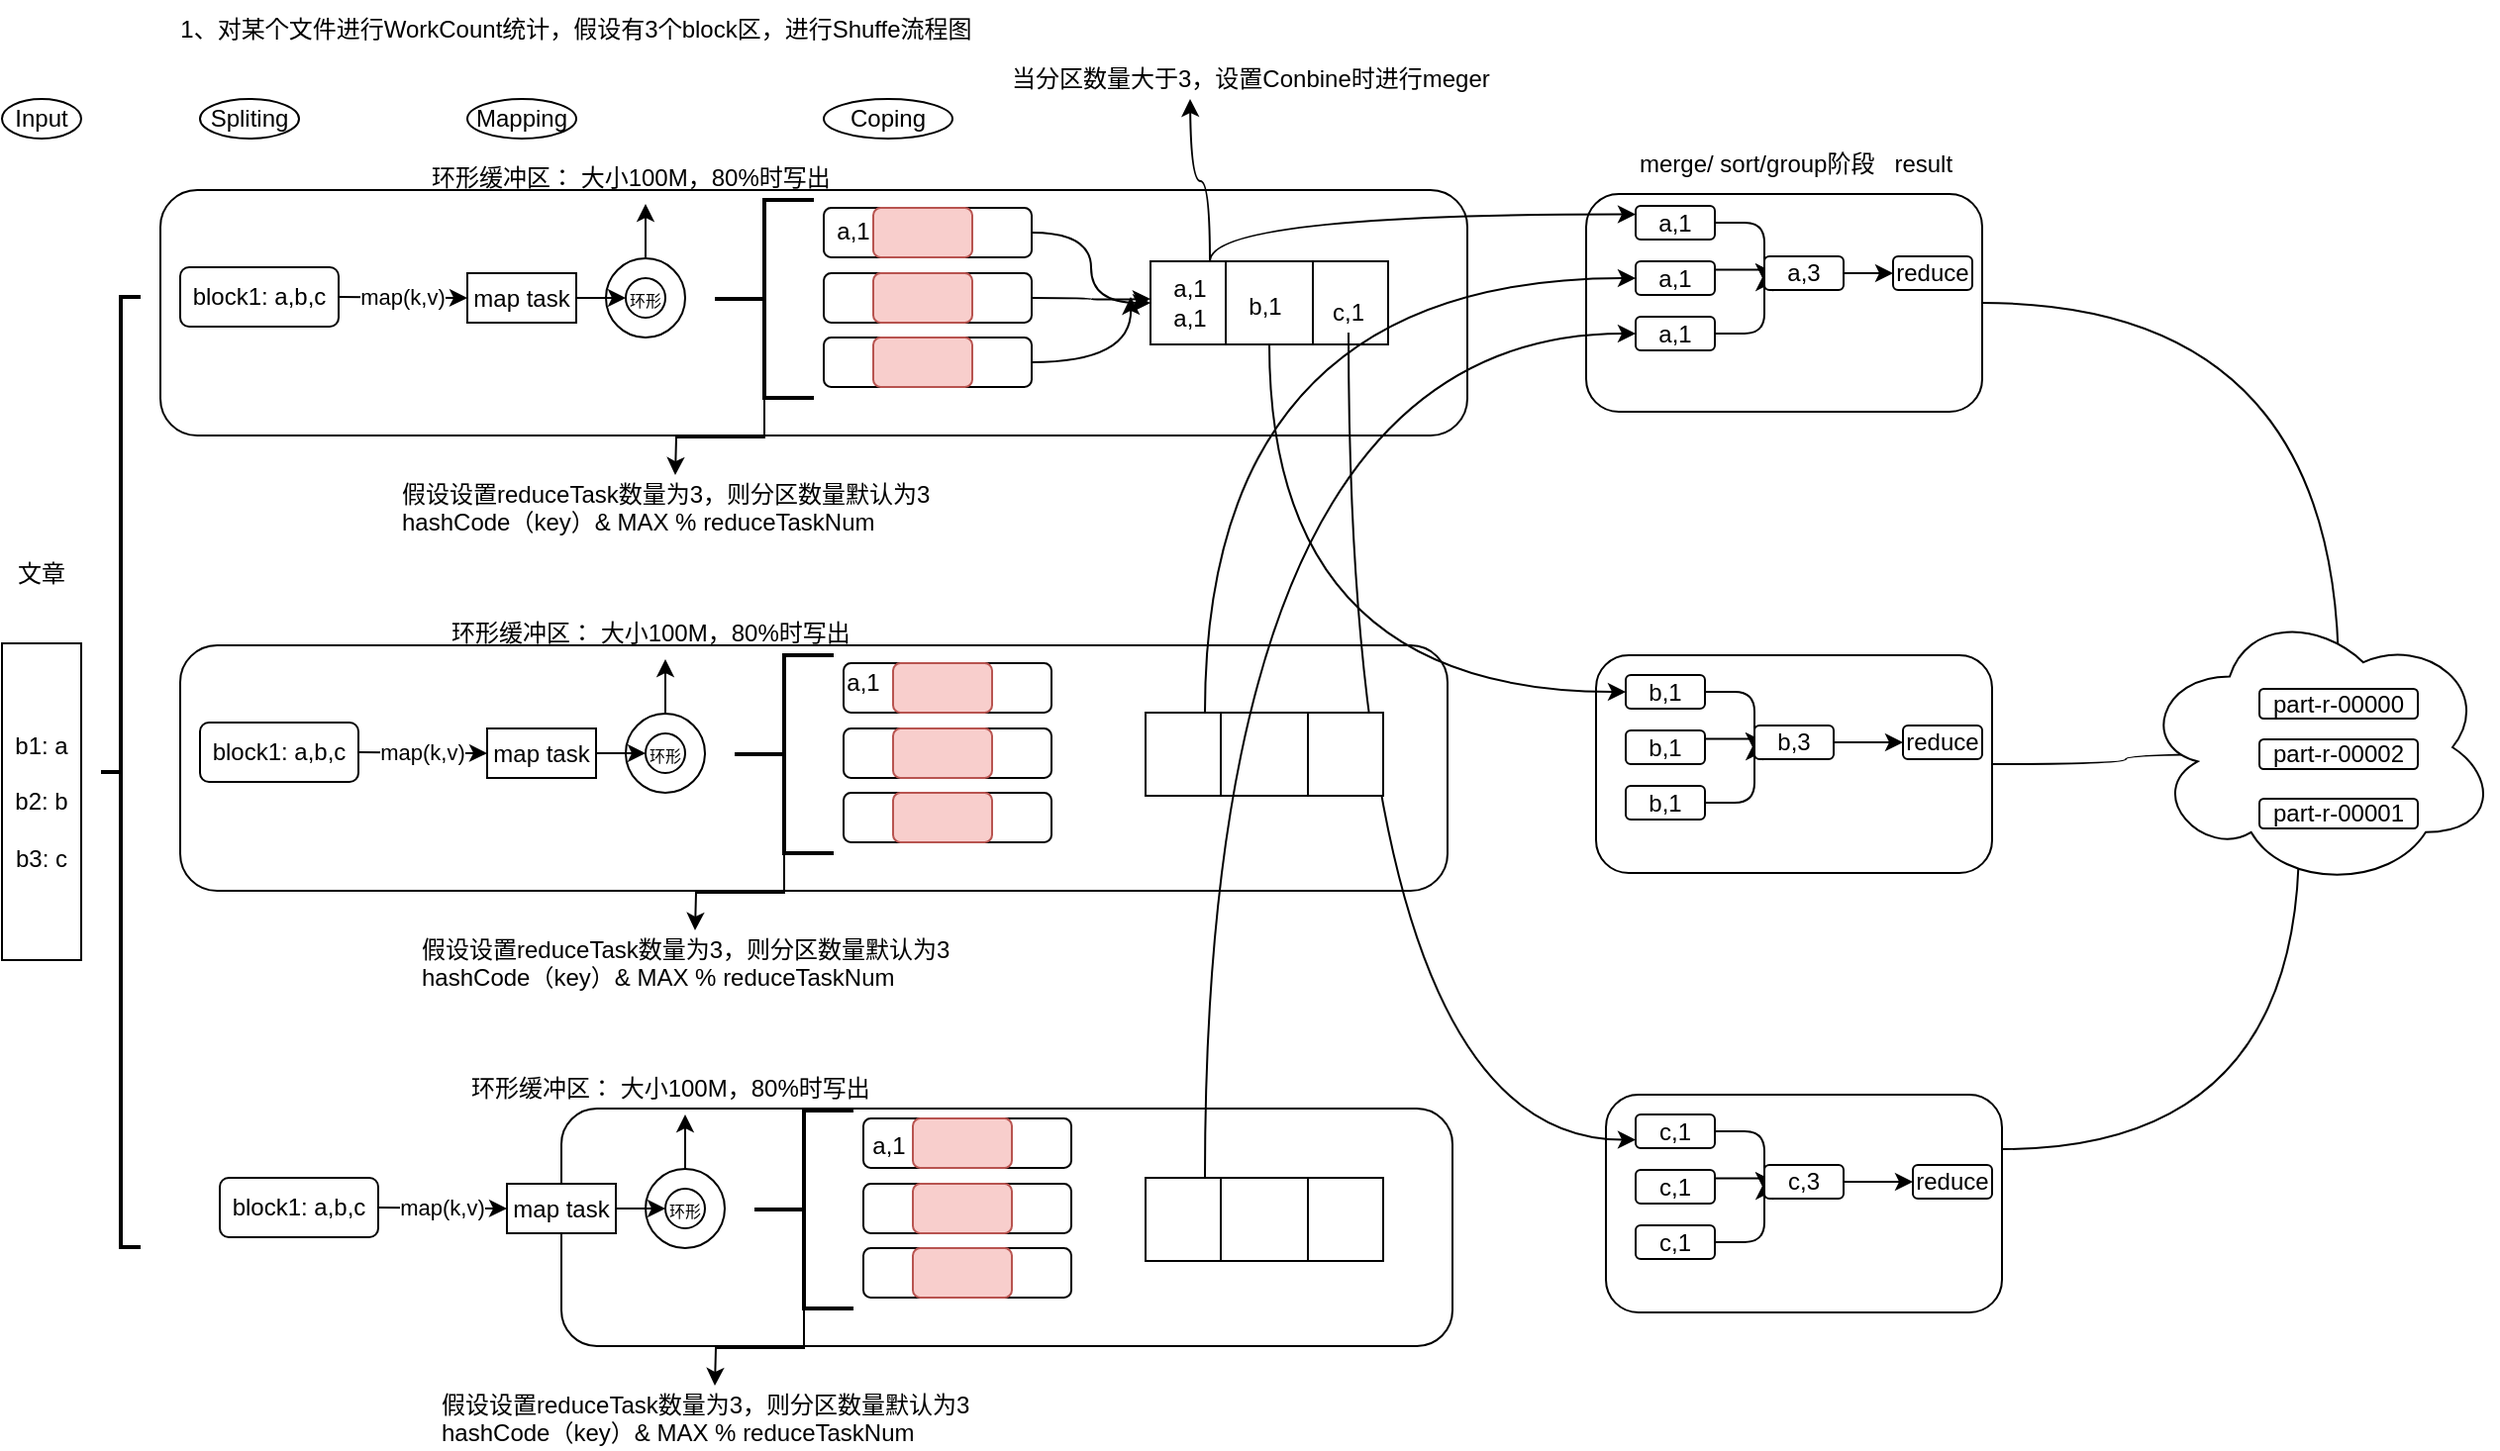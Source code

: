 <mxfile version="12.2.9" type="github" pages="1">
  <diagram id="ygWCZ1A8S15stMJ--Foc" name="第 1 页">
    <mxGraphModel dx="912" dy="502" grid="1" gridSize="10" guides="1" tooltips="1" connect="1" arrows="1" fold="1" page="1" pageScale="1" pageWidth="850" pageHeight="1100" math="0" shadow="0">
      <root>
        <mxCell id="0"/>
        <mxCell id="1" parent="0"/>
        <mxCell id="ks8OYmSsplCDru5qySGe-1" value="1、对某个文件进行WorkCount统计，假设有3个block区，进行Shuffe流程图" style="text;html=1;strokeColor=none;fillColor=none;align=center;verticalAlign=middle;whiteSpace=wrap;rounded=0;" parent="1" vertex="1">
          <mxGeometry x="40" y="20" width="520" height="30" as="geometry"/>
        </mxCell>
        <mxCell id="ks8OYmSsplCDru5qySGe-2" value="Input" style="ellipse;whiteSpace=wrap;html=1;" parent="1" vertex="1">
          <mxGeometry x="10" y="70" width="40" height="20" as="geometry"/>
        </mxCell>
        <mxCell id="ks8OYmSsplCDru5qySGe-4" value="b1: a&lt;br&gt;&lt;br&gt;b2: b&lt;br&gt;&lt;br&gt;b3: c" style="rounded=0;whiteSpace=wrap;html=1;" parent="1" vertex="1">
          <mxGeometry x="10" y="345" width="40" height="160" as="geometry"/>
        </mxCell>
        <mxCell id="ks8OYmSsplCDru5qySGe-5" value="文章" style="text;html=1;strokeColor=none;fillColor=none;align=center;verticalAlign=middle;whiteSpace=wrap;rounded=0;" parent="1" vertex="1">
          <mxGeometry x="10" y="300" width="40" height="20" as="geometry"/>
        </mxCell>
        <mxCell id="ks8OYmSsplCDru5qySGe-6" value="" style="rounded=1;whiteSpace=wrap;html=1;" parent="1" vertex="1">
          <mxGeometry x="90" y="116" width="660" height="124" as="geometry"/>
        </mxCell>
        <mxCell id="ks8OYmSsplCDru5qySGe-7" value="block1: a,b,c" style="rounded=1;whiteSpace=wrap;html=1;" parent="1" vertex="1">
          <mxGeometry x="100" y="155" width="80" height="30" as="geometry"/>
        </mxCell>
        <mxCell id="ks8OYmSsplCDru5qySGe-15" style="edgeStyle=orthogonalEdgeStyle;rounded=0;orthogonalLoop=1;jettySize=auto;html=1;exitX=1;exitY=0.5;exitDx=0;exitDy=0;entryX=0;entryY=0.5;entryDx=0;entryDy=0;" parent="1" source="ks8OYmSsplCDru5qySGe-11" target="ks8OYmSsplCDru5qySGe-10" edge="1">
          <mxGeometry relative="1" as="geometry"/>
        </mxCell>
        <mxCell id="ks8OYmSsplCDru5qySGe-8" value="map task" style="rounded=1;whiteSpace=wrap;html=1;arcSize=0;" parent="1" vertex="1">
          <mxGeometry x="245" y="158" width="55" height="25" as="geometry"/>
        </mxCell>
        <mxCell id="ks8OYmSsplCDru5qySGe-9" value="map(k,v)" style="endArrow=classic;html=1;exitX=1;exitY=0.5;exitDx=0;exitDy=0;entryX=0;entryY=0.5;entryDx=0;entryDy=0;" parent="1" source="ks8OYmSsplCDru5qySGe-7" target="ks8OYmSsplCDru5qySGe-8" edge="1">
          <mxGeometry width="50" height="50" relative="1" as="geometry">
            <mxPoint x="10" y="400" as="sourcePoint"/>
            <mxPoint x="200" y="170" as="targetPoint"/>
          </mxGeometry>
        </mxCell>
        <mxCell id="ks8OYmSsplCDru5qySGe-12" style="edgeStyle=orthogonalEdgeStyle;rounded=0;orthogonalLoop=1;jettySize=auto;html=1;exitX=0.5;exitY=0;exitDx=0;exitDy=0;" parent="1" source="ks8OYmSsplCDru5qySGe-10" edge="1">
          <mxGeometry relative="1" as="geometry">
            <mxPoint x="335" y="123" as="targetPoint"/>
          </mxGeometry>
        </mxCell>
        <mxCell id="ks8OYmSsplCDru5qySGe-10" value="" style="ellipse;whiteSpace=wrap;html=1;aspect=fixed;" parent="1" vertex="1">
          <mxGeometry x="315" y="150.5" width="40" height="40" as="geometry"/>
        </mxCell>
        <mxCell id="ks8OYmSsplCDru5qySGe-13" value="环形缓冲区： 大小100M，80%时写出" style="text;html=1;resizable=0;points=[];autosize=1;align=left;verticalAlign=top;spacingTop=-4;" parent="1" vertex="1">
          <mxGeometry x="225" y="100" width="220" height="20" as="geometry"/>
        </mxCell>
        <mxCell id="ks8OYmSsplCDru5qySGe-11" value="&lt;font style=&quot;font-size: 8px&quot;&gt;环形&lt;/font&gt;" style="ellipse;whiteSpace=wrap;html=1;aspect=fixed;" parent="1" vertex="1">
          <mxGeometry x="325" y="160.5" width="20" height="20" as="geometry"/>
        </mxCell>
        <mxCell id="ks8OYmSsplCDru5qySGe-17" style="edgeStyle=orthogonalEdgeStyle;rounded=0;orthogonalLoop=1;jettySize=auto;html=1;exitX=1;exitY=0.5;exitDx=0;exitDy=0;entryX=0;entryY=0.5;entryDx=0;entryDy=0;" parent="1" source="ks8OYmSsplCDru5qySGe-8" target="ks8OYmSsplCDru5qySGe-11" edge="1">
          <mxGeometry relative="1" as="geometry">
            <mxPoint x="300" y="171" as="sourcePoint"/>
            <mxPoint x="360" y="170" as="targetPoint"/>
          </mxGeometry>
        </mxCell>
        <mxCell id="ks8OYmSsplCDru5qySGe-30" style="edgeStyle=orthogonalEdgeStyle;rounded=0;orthogonalLoop=1;jettySize=auto;html=1;exitX=0.5;exitY=1;exitDx=0;exitDy=0;exitPerimeter=0;" parent="1" source="ks8OYmSsplCDru5qySGe-25" edge="1">
          <mxGeometry relative="1" as="geometry">
            <mxPoint x="350" y="260" as="targetPoint"/>
          </mxGeometry>
        </mxCell>
        <mxCell id="ks8OYmSsplCDru5qySGe-25" value="" style="strokeWidth=2;html=1;shape=mxgraph.flowchart.annotation_2;align=left;labelPosition=right;pointerEvents=1;" parent="1" vertex="1">
          <mxGeometry x="370" y="121" width="50" height="100" as="geometry"/>
        </mxCell>
        <mxCell id="ks8OYmSsplCDru5qySGe-205" style="edgeStyle=orthogonalEdgeStyle;curved=1;orthogonalLoop=1;jettySize=auto;html=1;exitX=1;exitY=0.5;exitDx=0;exitDy=0;entryX=0;entryY=0.5;entryDx=0;entryDy=0;" parent="1" source="ks8OYmSsplCDru5qySGe-26" target="ks8OYmSsplCDru5qySGe-203" edge="1">
          <mxGeometry relative="1" as="geometry"/>
        </mxCell>
        <mxCell id="ks8OYmSsplCDru5qySGe-26" value="" style="rounded=1;whiteSpace=wrap;html=1;" parent="1" vertex="1">
          <mxGeometry x="425" y="125" width="105" height="25" as="geometry"/>
        </mxCell>
        <mxCell id="ks8OYmSsplCDru5qySGe-206" style="edgeStyle=orthogonalEdgeStyle;curved=1;orthogonalLoop=1;jettySize=auto;html=1;exitX=1;exitY=0.5;exitDx=0;exitDy=0;" parent="1" source="ks8OYmSsplCDru5qySGe-27" edge="1">
          <mxGeometry relative="1" as="geometry">
            <mxPoint x="590" y="171" as="targetPoint"/>
          </mxGeometry>
        </mxCell>
        <mxCell id="ks8OYmSsplCDru5qySGe-27" value="" style="rounded=1;whiteSpace=wrap;html=1;" parent="1" vertex="1">
          <mxGeometry x="425" y="158" width="105" height="25" as="geometry"/>
        </mxCell>
        <mxCell id="ks8OYmSsplCDru5qySGe-207" style="edgeStyle=orthogonalEdgeStyle;curved=1;orthogonalLoop=1;jettySize=auto;html=1;exitX=1;exitY=0.5;exitDx=0;exitDy=0;" parent="1" source="ks8OYmSsplCDru5qySGe-28" edge="1">
          <mxGeometry relative="1" as="geometry">
            <mxPoint x="580" y="170" as="targetPoint"/>
          </mxGeometry>
        </mxCell>
        <mxCell id="ks8OYmSsplCDru5qySGe-28" value="" style="rounded=1;whiteSpace=wrap;html=1;" parent="1" vertex="1">
          <mxGeometry x="425" y="190.5" width="105" height="25" as="geometry"/>
        </mxCell>
        <mxCell id="ks8OYmSsplCDru5qySGe-31" value="假设设置reduceTask数量为3，则分区数量默认为3&lt;br&gt;hashCode（key）&amp;amp; MAX % reduceTaskNum" style="text;html=1;resizable=0;points=[];autosize=1;align=left;verticalAlign=top;spacingTop=-4;" parent="1" vertex="1">
          <mxGeometry x="210" y="260" width="280" height="30" as="geometry"/>
        </mxCell>
        <mxCell id="ks8OYmSsplCDru5qySGe-33" value="" style="rounded=1;whiteSpace=wrap;html=1;fillColor=#f8cecc;strokeColor=#b85450;" parent="1" vertex="1">
          <mxGeometry x="450" y="125" width="50" height="25" as="geometry"/>
        </mxCell>
        <mxCell id="ks8OYmSsplCDru5qySGe-34" value="" style="rounded=1;whiteSpace=wrap;html=1;fillColor=#f8cecc;strokeColor=#b85450;" parent="1" vertex="1">
          <mxGeometry x="450" y="158" width="50" height="25" as="geometry"/>
        </mxCell>
        <mxCell id="ks8OYmSsplCDru5qySGe-35" value="" style="rounded=1;whiteSpace=wrap;html=1;fillColor=#f8cecc;strokeColor=#b85450;" parent="1" vertex="1">
          <mxGeometry x="450" y="190.5" width="50" height="25" as="geometry"/>
        </mxCell>
        <mxCell id="ks8OYmSsplCDru5qySGe-38" value="Spliting" style="ellipse;whiteSpace=wrap;html=1;" parent="1" vertex="1">
          <mxGeometry x="110" y="70" width="50" height="20" as="geometry"/>
        </mxCell>
        <mxCell id="ks8OYmSsplCDru5qySGe-39" value="Mapping" style="ellipse;whiteSpace=wrap;html=1;" parent="1" vertex="1">
          <mxGeometry x="245" y="70" width="55" height="20" as="geometry"/>
        </mxCell>
        <mxCell id="ks8OYmSsplCDru5qySGe-40" value="Coping" style="ellipse;whiteSpace=wrap;html=1;" parent="1" vertex="1">
          <mxGeometry x="425" y="70" width="65" height="20" as="geometry"/>
        </mxCell>
        <mxCell id="ks8OYmSsplCDru5qySGe-111" value="" style="rounded=1;whiteSpace=wrap;html=1;" parent="1" vertex="1">
          <mxGeometry x="100" y="346" width="640" height="124" as="geometry"/>
        </mxCell>
        <mxCell id="ks8OYmSsplCDru5qySGe-112" value="block1: a,b,c" style="rounded=1;whiteSpace=wrap;html=1;" parent="1" vertex="1">
          <mxGeometry x="110" y="385" width="80" height="30" as="geometry"/>
        </mxCell>
        <mxCell id="ks8OYmSsplCDru5qySGe-113" style="edgeStyle=orthogonalEdgeStyle;rounded=0;orthogonalLoop=1;jettySize=auto;html=1;exitX=1;exitY=0.5;exitDx=0;exitDy=0;entryX=0;entryY=0.5;entryDx=0;entryDy=0;" parent="1" source="ks8OYmSsplCDru5qySGe-119" target="ks8OYmSsplCDru5qySGe-117" edge="1">
          <mxGeometry relative="1" as="geometry"/>
        </mxCell>
        <mxCell id="ks8OYmSsplCDru5qySGe-114" value="map task" style="rounded=1;whiteSpace=wrap;html=1;arcSize=0;" parent="1" vertex="1">
          <mxGeometry x="255" y="388" width="55" height="25" as="geometry"/>
        </mxCell>
        <mxCell id="ks8OYmSsplCDru5qySGe-115" value="map(k,v)" style="endArrow=classic;html=1;exitX=1;exitY=0.5;exitDx=0;exitDy=0;entryX=0;entryY=0.5;entryDx=0;entryDy=0;" parent="1" source="ks8OYmSsplCDru5qySGe-112" target="ks8OYmSsplCDru5qySGe-114" edge="1">
          <mxGeometry width="50" height="50" relative="1" as="geometry">
            <mxPoint x="20" y="630" as="sourcePoint"/>
            <mxPoint x="210" y="400" as="targetPoint"/>
          </mxGeometry>
        </mxCell>
        <mxCell id="ks8OYmSsplCDru5qySGe-116" style="edgeStyle=orthogonalEdgeStyle;rounded=0;orthogonalLoop=1;jettySize=auto;html=1;exitX=0.5;exitY=0;exitDx=0;exitDy=0;" parent="1" source="ks8OYmSsplCDru5qySGe-117" edge="1">
          <mxGeometry relative="1" as="geometry">
            <mxPoint x="345" y="353" as="targetPoint"/>
          </mxGeometry>
        </mxCell>
        <mxCell id="ks8OYmSsplCDru5qySGe-117" value="" style="ellipse;whiteSpace=wrap;html=1;aspect=fixed;" parent="1" vertex="1">
          <mxGeometry x="325" y="380.5" width="40" height="40" as="geometry"/>
        </mxCell>
        <mxCell id="ks8OYmSsplCDru5qySGe-118" value="环形缓冲区： 大小100M，80%时写出" style="text;html=1;resizable=0;points=[];autosize=1;align=left;verticalAlign=top;spacingTop=-4;" parent="1" vertex="1">
          <mxGeometry x="235" y="330" width="220" height="20" as="geometry"/>
        </mxCell>
        <mxCell id="ks8OYmSsplCDru5qySGe-119" value="&lt;font style=&quot;font-size: 8px&quot;&gt;环形&lt;/font&gt;" style="ellipse;whiteSpace=wrap;html=1;aspect=fixed;" parent="1" vertex="1">
          <mxGeometry x="335" y="390.5" width="20" height="20" as="geometry"/>
        </mxCell>
        <mxCell id="ks8OYmSsplCDru5qySGe-120" style="edgeStyle=orthogonalEdgeStyle;rounded=0;orthogonalLoop=1;jettySize=auto;html=1;exitX=1;exitY=0.5;exitDx=0;exitDy=0;entryX=0;entryY=0.5;entryDx=0;entryDy=0;" parent="1" source="ks8OYmSsplCDru5qySGe-114" target="ks8OYmSsplCDru5qySGe-119" edge="1">
          <mxGeometry relative="1" as="geometry">
            <mxPoint x="310" y="401" as="sourcePoint"/>
            <mxPoint x="370" y="400" as="targetPoint"/>
          </mxGeometry>
        </mxCell>
        <mxCell id="ks8OYmSsplCDru5qySGe-121" style="edgeStyle=orthogonalEdgeStyle;rounded=0;orthogonalLoop=1;jettySize=auto;html=1;exitX=0.5;exitY=1;exitDx=0;exitDy=0;exitPerimeter=0;" parent="1" source="ks8OYmSsplCDru5qySGe-122" edge="1">
          <mxGeometry relative="1" as="geometry">
            <mxPoint x="360" y="490" as="targetPoint"/>
          </mxGeometry>
        </mxCell>
        <mxCell id="ks8OYmSsplCDru5qySGe-122" value="" style="strokeWidth=2;html=1;shape=mxgraph.flowchart.annotation_2;align=left;labelPosition=right;pointerEvents=1;" parent="1" vertex="1">
          <mxGeometry x="380" y="351" width="50" height="100" as="geometry"/>
        </mxCell>
        <mxCell id="ks8OYmSsplCDru5qySGe-123" value="" style="rounded=1;whiteSpace=wrap;html=1;" parent="1" vertex="1">
          <mxGeometry x="435" y="355" width="105" height="25" as="geometry"/>
        </mxCell>
        <mxCell id="ks8OYmSsplCDru5qySGe-124" value="" style="rounded=1;whiteSpace=wrap;html=1;" parent="1" vertex="1">
          <mxGeometry x="435" y="388" width="105" height="25" as="geometry"/>
        </mxCell>
        <mxCell id="ks8OYmSsplCDru5qySGe-125" value="" style="rounded=1;whiteSpace=wrap;html=1;" parent="1" vertex="1">
          <mxGeometry x="435" y="420.5" width="105" height="25" as="geometry"/>
        </mxCell>
        <mxCell id="ks8OYmSsplCDru5qySGe-126" value="假设设置reduceTask数量为3，则分区数量默认为3&lt;br&gt;hashCode（key）&amp;amp; MAX % reduceTaskNum" style="text;html=1;resizable=0;points=[];autosize=1;align=left;verticalAlign=top;spacingTop=-4;" parent="1" vertex="1">
          <mxGeometry x="220" y="490" width="280" height="30" as="geometry"/>
        </mxCell>
        <mxCell id="ks8OYmSsplCDru5qySGe-127" value="" style="rounded=1;whiteSpace=wrap;html=1;fillColor=#f8cecc;strokeColor=#b85450;" parent="1" vertex="1">
          <mxGeometry x="460" y="355" width="50" height="25" as="geometry"/>
        </mxCell>
        <mxCell id="ks8OYmSsplCDru5qySGe-128" value="" style="rounded=1;whiteSpace=wrap;html=1;fillColor=#f8cecc;strokeColor=#b85450;" parent="1" vertex="1">
          <mxGeometry x="460" y="388" width="50" height="25" as="geometry"/>
        </mxCell>
        <mxCell id="ks8OYmSsplCDru5qySGe-129" value="" style="rounded=1;whiteSpace=wrap;html=1;fillColor=#f8cecc;strokeColor=#b85450;" parent="1" vertex="1">
          <mxGeometry x="460" y="420.5" width="50" height="25" as="geometry"/>
        </mxCell>
        <mxCell id="ks8OYmSsplCDru5qySGe-130" value="" style="rounded=1;whiteSpace=wrap;html=1;" parent="1" vertex="1">
          <mxGeometry x="292.5" y="580" width="450" height="120" as="geometry"/>
        </mxCell>
        <mxCell id="ks8OYmSsplCDru5qySGe-131" value="block1: a,b,c" style="rounded=1;whiteSpace=wrap;html=1;" parent="1" vertex="1">
          <mxGeometry x="120" y="615" width="80" height="30" as="geometry"/>
        </mxCell>
        <mxCell id="ks8OYmSsplCDru5qySGe-132" style="edgeStyle=orthogonalEdgeStyle;rounded=0;orthogonalLoop=1;jettySize=auto;html=1;exitX=1;exitY=0.5;exitDx=0;exitDy=0;entryX=0;entryY=0.5;entryDx=0;entryDy=0;" parent="1" source="ks8OYmSsplCDru5qySGe-138" target="ks8OYmSsplCDru5qySGe-136" edge="1">
          <mxGeometry relative="1" as="geometry"/>
        </mxCell>
        <mxCell id="ks8OYmSsplCDru5qySGe-133" value="map task" style="rounded=1;whiteSpace=wrap;html=1;arcSize=0;" parent="1" vertex="1">
          <mxGeometry x="265" y="618" width="55" height="25" as="geometry"/>
        </mxCell>
        <mxCell id="ks8OYmSsplCDru5qySGe-134" value="map(k,v)" style="endArrow=classic;html=1;exitX=1;exitY=0.5;exitDx=0;exitDy=0;entryX=0;entryY=0.5;entryDx=0;entryDy=0;" parent="1" source="ks8OYmSsplCDru5qySGe-131" target="ks8OYmSsplCDru5qySGe-133" edge="1">
          <mxGeometry width="50" height="50" relative="1" as="geometry">
            <mxPoint x="30" y="860" as="sourcePoint"/>
            <mxPoint x="220" y="630" as="targetPoint"/>
          </mxGeometry>
        </mxCell>
        <mxCell id="ks8OYmSsplCDru5qySGe-135" style="edgeStyle=orthogonalEdgeStyle;rounded=0;orthogonalLoop=1;jettySize=auto;html=1;exitX=0.5;exitY=0;exitDx=0;exitDy=0;" parent="1" source="ks8OYmSsplCDru5qySGe-136" edge="1">
          <mxGeometry relative="1" as="geometry">
            <mxPoint x="355" y="583" as="targetPoint"/>
          </mxGeometry>
        </mxCell>
        <mxCell id="ks8OYmSsplCDru5qySGe-136" value="" style="ellipse;whiteSpace=wrap;html=1;aspect=fixed;" parent="1" vertex="1">
          <mxGeometry x="335" y="610.5" width="40" height="40" as="geometry"/>
        </mxCell>
        <mxCell id="ks8OYmSsplCDru5qySGe-137" value="环形缓冲区： 大小100M，80%时写出" style="text;html=1;resizable=0;points=[];autosize=1;align=left;verticalAlign=top;spacingTop=-4;" parent="1" vertex="1">
          <mxGeometry x="245" y="560" width="220" height="20" as="geometry"/>
        </mxCell>
        <mxCell id="ks8OYmSsplCDru5qySGe-138" value="&lt;font style=&quot;font-size: 8px&quot;&gt;环形&lt;/font&gt;" style="ellipse;whiteSpace=wrap;html=1;aspect=fixed;" parent="1" vertex="1">
          <mxGeometry x="345" y="620.5" width="20" height="20" as="geometry"/>
        </mxCell>
        <mxCell id="ks8OYmSsplCDru5qySGe-139" style="edgeStyle=orthogonalEdgeStyle;rounded=0;orthogonalLoop=1;jettySize=auto;html=1;exitX=1;exitY=0.5;exitDx=0;exitDy=0;entryX=0;entryY=0.5;entryDx=0;entryDy=0;" parent="1" source="ks8OYmSsplCDru5qySGe-133" target="ks8OYmSsplCDru5qySGe-138" edge="1">
          <mxGeometry relative="1" as="geometry">
            <mxPoint x="320" y="631" as="sourcePoint"/>
            <mxPoint x="380" y="630" as="targetPoint"/>
          </mxGeometry>
        </mxCell>
        <mxCell id="ks8OYmSsplCDru5qySGe-140" style="edgeStyle=orthogonalEdgeStyle;rounded=0;orthogonalLoop=1;jettySize=auto;html=1;exitX=0.5;exitY=1;exitDx=0;exitDy=0;exitPerimeter=0;" parent="1" source="ks8OYmSsplCDru5qySGe-141" edge="1">
          <mxGeometry relative="1" as="geometry">
            <mxPoint x="370" y="720" as="targetPoint"/>
          </mxGeometry>
        </mxCell>
        <mxCell id="ks8OYmSsplCDru5qySGe-141" value="" style="strokeWidth=2;html=1;shape=mxgraph.flowchart.annotation_2;align=left;labelPosition=right;pointerEvents=1;" parent="1" vertex="1">
          <mxGeometry x="390" y="581" width="50" height="100" as="geometry"/>
        </mxCell>
        <mxCell id="ks8OYmSsplCDru5qySGe-142" value="" style="rounded=1;whiteSpace=wrap;html=1;" parent="1" vertex="1">
          <mxGeometry x="445" y="585" width="105" height="25" as="geometry"/>
        </mxCell>
        <mxCell id="ks8OYmSsplCDru5qySGe-143" value="" style="rounded=1;whiteSpace=wrap;html=1;" parent="1" vertex="1">
          <mxGeometry x="445" y="618" width="105" height="25" as="geometry"/>
        </mxCell>
        <mxCell id="ks8OYmSsplCDru5qySGe-144" value="" style="rounded=1;whiteSpace=wrap;html=1;" parent="1" vertex="1">
          <mxGeometry x="445" y="650.5" width="105" height="25" as="geometry"/>
        </mxCell>
        <mxCell id="ks8OYmSsplCDru5qySGe-145" value="假设设置reduceTask数量为3，则分区数量默认为3&lt;br&gt;hashCode（key）&amp;amp; MAX % reduceTaskNum" style="text;html=1;resizable=0;points=[];autosize=1;align=left;verticalAlign=top;spacingTop=-4;" parent="1" vertex="1">
          <mxGeometry x="230" y="720" width="280" height="30" as="geometry"/>
        </mxCell>
        <mxCell id="ks8OYmSsplCDru5qySGe-146" value="" style="rounded=1;whiteSpace=wrap;html=1;fillColor=#f8cecc;strokeColor=#b85450;" parent="1" vertex="1">
          <mxGeometry x="470" y="585" width="50" height="25" as="geometry"/>
        </mxCell>
        <mxCell id="ks8OYmSsplCDru5qySGe-147" value="" style="rounded=1;whiteSpace=wrap;html=1;fillColor=#f8cecc;strokeColor=#b85450;" parent="1" vertex="1">
          <mxGeometry x="470" y="618" width="50" height="25" as="geometry"/>
        </mxCell>
        <mxCell id="ks8OYmSsplCDru5qySGe-148" value="" style="rounded=1;whiteSpace=wrap;html=1;fillColor=#f8cecc;strokeColor=#b85450;" parent="1" vertex="1">
          <mxGeometry x="470" y="650.5" width="50" height="25" as="geometry"/>
        </mxCell>
        <mxCell id="ks8OYmSsplCDru5qySGe-149" value="" style="strokeWidth=2;html=1;shape=mxgraph.flowchart.annotation_2;align=left;labelPosition=right;pointerEvents=1;" parent="1" vertex="1">
          <mxGeometry x="60" y="170" width="20" height="480" as="geometry"/>
        </mxCell>
        <mxCell id="ks8OYmSsplCDru5qySGe-150" value="merge/ sort/group阶段&amp;nbsp; &amp;nbsp;result" style="text;html=1;resizable=0;points=[];autosize=1;align=left;verticalAlign=top;spacingTop=-4;" parent="1" vertex="1">
          <mxGeometry x="835" y="93" width="170" height="20" as="geometry"/>
        </mxCell>
        <mxCell id="ks8OYmSsplCDru5qySGe-198" style="edgeStyle=orthogonalEdgeStyle;curved=1;orthogonalLoop=1;jettySize=auto;html=1;exitX=1;exitY=0.5;exitDx=0;exitDy=0;entryX=0.5;entryY=0;entryDx=0;entryDy=0;" parent="1" source="ks8OYmSsplCDru5qySGe-151" target="ks8OYmSsplCDru5qySGe-194" edge="1">
          <mxGeometry relative="1" as="geometry"/>
        </mxCell>
        <mxCell id="ks8OYmSsplCDru5qySGe-151" value="" style="rounded=1;whiteSpace=wrap;html=1;" parent="1" vertex="1">
          <mxGeometry x="810" y="118" width="200" height="110" as="geometry"/>
        </mxCell>
        <mxCell id="ks8OYmSsplCDru5qySGe-161" style="edgeStyle=orthogonalEdgeStyle;rounded=1;orthogonalLoop=1;jettySize=auto;html=1;exitX=1;exitY=0.5;exitDx=0;exitDy=0;entryX=0;entryY=0.75;entryDx=0;entryDy=0;" parent="1" source="ks8OYmSsplCDru5qySGe-152" target="ks8OYmSsplCDru5qySGe-155" edge="1">
          <mxGeometry relative="1" as="geometry"/>
        </mxCell>
        <mxCell id="ks8OYmSsplCDru5qySGe-152" value="a,1" style="rounded=1;whiteSpace=wrap;html=1;" parent="1" vertex="1">
          <mxGeometry x="835" y="124" width="40" height="17" as="geometry"/>
        </mxCell>
        <mxCell id="ks8OYmSsplCDru5qySGe-162" style="edgeStyle=orthogonalEdgeStyle;rounded=1;orthogonalLoop=1;jettySize=auto;html=1;exitX=1;exitY=0.25;exitDx=0;exitDy=0;entryX=0;entryY=0.75;entryDx=0;entryDy=0;" parent="1" source="ks8OYmSsplCDru5qySGe-153" target="ks8OYmSsplCDru5qySGe-155" edge="1">
          <mxGeometry relative="1" as="geometry"/>
        </mxCell>
        <mxCell id="ks8OYmSsplCDru5qySGe-153" value="a,1" style="rounded=1;whiteSpace=wrap;html=1;" parent="1" vertex="1">
          <mxGeometry x="835" y="152" width="40" height="17" as="geometry"/>
        </mxCell>
        <mxCell id="ks8OYmSsplCDru5qySGe-163" style="edgeStyle=orthogonalEdgeStyle;rounded=1;orthogonalLoop=1;jettySize=auto;html=1;exitX=1;exitY=0.5;exitDx=0;exitDy=0;entryX=0;entryY=0.5;entryDx=0;entryDy=0;" parent="1" source="ks8OYmSsplCDru5qySGe-154" target="ks8OYmSsplCDru5qySGe-155" edge="1">
          <mxGeometry relative="1" as="geometry">
            <mxPoint x="895" y="163" as="targetPoint"/>
          </mxGeometry>
        </mxCell>
        <mxCell id="ks8OYmSsplCDru5qySGe-154" value="a,1" style="rounded=1;whiteSpace=wrap;html=1;" parent="1" vertex="1">
          <mxGeometry x="835" y="180" width="40" height="17" as="geometry"/>
        </mxCell>
        <mxCell id="ks8OYmSsplCDru5qySGe-164" style="edgeStyle=orthogonalEdgeStyle;rounded=1;orthogonalLoop=1;jettySize=auto;html=1;exitX=1;exitY=0.5;exitDx=0;exitDy=0;entryX=0;entryY=0.5;entryDx=0;entryDy=0;" parent="1" source="ks8OYmSsplCDru5qySGe-155" target="ks8OYmSsplCDru5qySGe-156" edge="1">
          <mxGeometry relative="1" as="geometry"/>
        </mxCell>
        <mxCell id="ks8OYmSsplCDru5qySGe-155" value="a,3" style="rounded=1;whiteSpace=wrap;html=1;" parent="1" vertex="1">
          <mxGeometry x="900" y="149.5" width="40" height="17" as="geometry"/>
        </mxCell>
        <mxCell id="ks8OYmSsplCDru5qySGe-156" value="reduce" style="rounded=1;whiteSpace=wrap;html=1;" parent="1" vertex="1">
          <mxGeometry x="965" y="149.5" width="40" height="17" as="geometry"/>
        </mxCell>
        <mxCell id="ks8OYmSsplCDru5qySGe-165" value="a,1" style="text;html=1;strokeColor=none;fillColor=none;align=center;verticalAlign=middle;whiteSpace=wrap;rounded=0;" parent="1" vertex="1">
          <mxGeometry x="420" y="127" width="40" height="20" as="geometry"/>
        </mxCell>
        <mxCell id="ks8OYmSsplCDru5qySGe-166" value="a,1" style="text;html=1;strokeColor=none;fillColor=none;align=center;verticalAlign=middle;whiteSpace=wrap;rounded=0;" parent="1" vertex="1">
          <mxGeometry x="425" y="355" width="40" height="20" as="geometry"/>
        </mxCell>
        <mxCell id="ks8OYmSsplCDru5qySGe-167" value="a,1" style="text;html=1;strokeColor=none;fillColor=none;align=center;verticalAlign=middle;whiteSpace=wrap;rounded=0;" parent="1" vertex="1">
          <mxGeometry x="437.5" y="589" width="40" height="20" as="geometry"/>
        </mxCell>
        <mxCell id="ks8OYmSsplCDru5qySGe-199" style="edgeStyle=orthogonalEdgeStyle;curved=1;orthogonalLoop=1;jettySize=auto;html=1;exitX=1;exitY=0.5;exitDx=0;exitDy=0;entryX=0;entryY=0.5;entryDx=0;entryDy=0;" parent="1" source="ks8OYmSsplCDru5qySGe-171" target="ks8OYmSsplCDru5qySGe-195" edge="1">
          <mxGeometry relative="1" as="geometry"/>
        </mxCell>
        <mxCell id="ks8OYmSsplCDru5qySGe-171" value="" style="rounded=1;whiteSpace=wrap;html=1;" parent="1" vertex="1">
          <mxGeometry x="815" y="351" width="200" height="110" as="geometry"/>
        </mxCell>
        <mxCell id="ks8OYmSsplCDru5qySGe-172" style="edgeStyle=orthogonalEdgeStyle;rounded=1;orthogonalLoop=1;jettySize=auto;html=1;exitX=1;exitY=0.5;exitDx=0;exitDy=0;entryX=0;entryY=0.75;entryDx=0;entryDy=0;" parent="1" source="ks8OYmSsplCDru5qySGe-173" target="ks8OYmSsplCDru5qySGe-179" edge="1">
          <mxGeometry relative="1" as="geometry"/>
        </mxCell>
        <mxCell id="ks8OYmSsplCDru5qySGe-173" value="b,1" style="rounded=1;whiteSpace=wrap;html=1;" parent="1" vertex="1">
          <mxGeometry x="830" y="361" width="40" height="17" as="geometry"/>
        </mxCell>
        <mxCell id="ks8OYmSsplCDru5qySGe-174" style="edgeStyle=orthogonalEdgeStyle;rounded=1;orthogonalLoop=1;jettySize=auto;html=1;exitX=1;exitY=0.25;exitDx=0;exitDy=0;entryX=0;entryY=0.75;entryDx=0;entryDy=0;" parent="1" source="ks8OYmSsplCDru5qySGe-175" target="ks8OYmSsplCDru5qySGe-179" edge="1">
          <mxGeometry relative="1" as="geometry"/>
        </mxCell>
        <mxCell id="ks8OYmSsplCDru5qySGe-175" value="b,1" style="rounded=1;whiteSpace=wrap;html=1;" parent="1" vertex="1">
          <mxGeometry x="830" y="389" width="40" height="17" as="geometry"/>
        </mxCell>
        <mxCell id="ks8OYmSsplCDru5qySGe-176" style="edgeStyle=orthogonalEdgeStyle;rounded=1;orthogonalLoop=1;jettySize=auto;html=1;exitX=1;exitY=0.5;exitDx=0;exitDy=0;entryX=0;entryY=0.5;entryDx=0;entryDy=0;" parent="1" source="ks8OYmSsplCDru5qySGe-177" target="ks8OYmSsplCDru5qySGe-179" edge="1">
          <mxGeometry relative="1" as="geometry">
            <mxPoint x="890" y="400" as="targetPoint"/>
          </mxGeometry>
        </mxCell>
        <mxCell id="ks8OYmSsplCDru5qySGe-177" value="b,1" style="rounded=1;whiteSpace=wrap;html=1;" parent="1" vertex="1">
          <mxGeometry x="830" y="417" width="40" height="17" as="geometry"/>
        </mxCell>
        <mxCell id="ks8OYmSsplCDru5qySGe-178" style="edgeStyle=orthogonalEdgeStyle;rounded=1;orthogonalLoop=1;jettySize=auto;html=1;exitX=1;exitY=0.5;exitDx=0;exitDy=0;entryX=0;entryY=0.5;entryDx=0;entryDy=0;" parent="1" source="ks8OYmSsplCDru5qySGe-179" target="ks8OYmSsplCDru5qySGe-180" edge="1">
          <mxGeometry relative="1" as="geometry"/>
        </mxCell>
        <mxCell id="ks8OYmSsplCDru5qySGe-179" value="b,3" style="rounded=1;whiteSpace=wrap;html=1;" parent="1" vertex="1">
          <mxGeometry x="895" y="386.5" width="40" height="17" as="geometry"/>
        </mxCell>
        <mxCell id="ks8OYmSsplCDru5qySGe-180" value="reduce" style="rounded=1;whiteSpace=wrap;html=1;" parent="1" vertex="1">
          <mxGeometry x="970" y="386.5" width="40" height="17" as="geometry"/>
        </mxCell>
        <mxCell id="ks8OYmSsplCDru5qySGe-200" style="edgeStyle=orthogonalEdgeStyle;curved=1;orthogonalLoop=1;jettySize=auto;html=1;exitX=1;exitY=0.25;exitDx=0;exitDy=0;entryX=0.25;entryY=1;entryDx=0;entryDy=0;" parent="1" source="ks8OYmSsplCDru5qySGe-181" target="ks8OYmSsplCDru5qySGe-197" edge="1">
          <mxGeometry relative="1" as="geometry"/>
        </mxCell>
        <mxCell id="ks8OYmSsplCDru5qySGe-181" value="" style="rounded=1;whiteSpace=wrap;html=1;" parent="1" vertex="1">
          <mxGeometry x="820" y="573" width="200" height="110" as="geometry"/>
        </mxCell>
        <mxCell id="ks8OYmSsplCDru5qySGe-182" style="edgeStyle=orthogonalEdgeStyle;rounded=1;orthogonalLoop=1;jettySize=auto;html=1;exitX=1;exitY=0.5;exitDx=0;exitDy=0;entryX=0;entryY=0.75;entryDx=0;entryDy=0;" parent="1" source="ks8OYmSsplCDru5qySGe-183" target="ks8OYmSsplCDru5qySGe-189" edge="1">
          <mxGeometry relative="1" as="geometry"/>
        </mxCell>
        <mxCell id="ks8OYmSsplCDru5qySGe-183" value="c,1" style="rounded=1;whiteSpace=wrap;html=1;" parent="1" vertex="1">
          <mxGeometry x="835" y="583" width="40" height="17" as="geometry"/>
        </mxCell>
        <mxCell id="ks8OYmSsplCDru5qySGe-184" style="edgeStyle=orthogonalEdgeStyle;rounded=1;orthogonalLoop=1;jettySize=auto;html=1;exitX=1;exitY=0.25;exitDx=0;exitDy=0;entryX=0;entryY=0.75;entryDx=0;entryDy=0;" parent="1" source="ks8OYmSsplCDru5qySGe-185" target="ks8OYmSsplCDru5qySGe-189" edge="1">
          <mxGeometry relative="1" as="geometry"/>
        </mxCell>
        <mxCell id="ks8OYmSsplCDru5qySGe-185" value="c,1" style="rounded=1;whiteSpace=wrap;html=1;" parent="1" vertex="1">
          <mxGeometry x="835" y="611" width="40" height="17" as="geometry"/>
        </mxCell>
        <mxCell id="ks8OYmSsplCDru5qySGe-186" style="edgeStyle=orthogonalEdgeStyle;rounded=1;orthogonalLoop=1;jettySize=auto;html=1;exitX=1;exitY=0.5;exitDx=0;exitDy=0;entryX=0;entryY=0.5;entryDx=0;entryDy=0;" parent="1" source="ks8OYmSsplCDru5qySGe-187" target="ks8OYmSsplCDru5qySGe-189" edge="1">
          <mxGeometry relative="1" as="geometry">
            <mxPoint x="895" y="622" as="targetPoint"/>
          </mxGeometry>
        </mxCell>
        <mxCell id="ks8OYmSsplCDru5qySGe-187" value="c,1" style="rounded=1;whiteSpace=wrap;html=1;" parent="1" vertex="1">
          <mxGeometry x="835" y="639" width="40" height="17" as="geometry"/>
        </mxCell>
        <mxCell id="ks8OYmSsplCDru5qySGe-188" style="edgeStyle=orthogonalEdgeStyle;rounded=1;orthogonalLoop=1;jettySize=auto;html=1;exitX=1;exitY=0.5;exitDx=0;exitDy=0;entryX=0;entryY=0.5;entryDx=0;entryDy=0;" parent="1" source="ks8OYmSsplCDru5qySGe-189" target="ks8OYmSsplCDru5qySGe-190" edge="1">
          <mxGeometry relative="1" as="geometry"/>
        </mxCell>
        <mxCell id="ks8OYmSsplCDru5qySGe-189" value="c,3" style="rounded=1;whiteSpace=wrap;html=1;" parent="1" vertex="1">
          <mxGeometry x="900" y="608.5" width="40" height="17" as="geometry"/>
        </mxCell>
        <mxCell id="ks8OYmSsplCDru5qySGe-190" value="reduce" style="rounded=1;whiteSpace=wrap;html=1;" parent="1" vertex="1">
          <mxGeometry x="975" y="608.5" width="40" height="17" as="geometry"/>
        </mxCell>
        <mxCell id="ks8OYmSsplCDru5qySGe-193" value="" style="ellipse;shape=cloud;whiteSpace=wrap;html=1;" parent="1" vertex="1">
          <mxGeometry x="1090" y="326" width="180" height="143" as="geometry"/>
        </mxCell>
        <mxCell id="ks8OYmSsplCDru5qySGe-194" value="part-r-00000" style="rounded=1;whiteSpace=wrap;html=1;" parent="1" vertex="1">
          <mxGeometry x="1150" y="368" width="80" height="15" as="geometry"/>
        </mxCell>
        <mxCell id="ks8OYmSsplCDru5qySGe-195" value="part-r-00002" style="rounded=1;whiteSpace=wrap;html=1;" parent="1" vertex="1">
          <mxGeometry x="1150" y="393.5" width="80" height="15" as="geometry"/>
        </mxCell>
        <mxCell id="ks8OYmSsplCDru5qySGe-197" value="part-r-00001" style="rounded=1;whiteSpace=wrap;html=1;" parent="1" vertex="1">
          <mxGeometry x="1150" y="423.5" width="80" height="15" as="geometry"/>
        </mxCell>
        <mxCell id="ks8OYmSsplCDru5qySGe-208" style="edgeStyle=orthogonalEdgeStyle;curved=1;orthogonalLoop=1;jettySize=auto;html=1;exitX=0.25;exitY=0;exitDx=0;exitDy=0;" parent="1" source="ks8OYmSsplCDru5qySGe-203" edge="1">
          <mxGeometry relative="1" as="geometry">
            <mxPoint x="610" y="70" as="targetPoint"/>
          </mxGeometry>
        </mxCell>
        <mxCell id="ks8OYmSsplCDru5qySGe-213" style="edgeStyle=orthogonalEdgeStyle;curved=1;orthogonalLoop=1;jettySize=auto;html=1;exitX=0.25;exitY=0;exitDx=0;exitDy=0;entryX=0;entryY=0.25;entryDx=0;entryDy=0;" parent="1" source="ks8OYmSsplCDru5qySGe-203" target="ks8OYmSsplCDru5qySGe-152" edge="1">
          <mxGeometry relative="1" as="geometry"/>
        </mxCell>
        <mxCell id="ks8OYmSsplCDru5qySGe-216" style="edgeStyle=orthogonalEdgeStyle;curved=1;orthogonalLoop=1;jettySize=auto;html=1;exitX=0.5;exitY=1;exitDx=0;exitDy=0;entryX=0;entryY=0.5;entryDx=0;entryDy=0;" parent="1" source="ks8OYmSsplCDru5qySGe-203" target="ks8OYmSsplCDru5qySGe-173" edge="1">
          <mxGeometry relative="1" as="geometry"/>
        </mxCell>
        <mxCell id="ks8OYmSsplCDru5qySGe-203" value="" style="shape=process;whiteSpace=wrap;html=1;backgroundOutline=1;size=0.317;" parent="1" vertex="1">
          <mxGeometry x="590" y="152" width="120" height="42" as="geometry"/>
        </mxCell>
        <mxCell id="ks8OYmSsplCDru5qySGe-209" value="当分区数量大于3，设置Conbine时进行meger" style="text;html=1;resizable=0;points=[];autosize=1;align=left;verticalAlign=top;spacingTop=-4;" parent="1" vertex="1">
          <mxGeometry x="517.5" y="50" width="260" height="20" as="geometry"/>
        </mxCell>
        <mxCell id="ks8OYmSsplCDru5qySGe-210" value="a,1&lt;br&gt;a,1" style="text;html=1;strokeColor=none;fillColor=none;align=center;verticalAlign=middle;whiteSpace=wrap;rounded=0;" parent="1" vertex="1">
          <mxGeometry x="590" y="163" width="40" height="20" as="geometry"/>
        </mxCell>
        <mxCell id="ks8OYmSsplCDru5qySGe-211" value="b,1" style="text;html=1;strokeColor=none;fillColor=none;align=center;verticalAlign=middle;whiteSpace=wrap;rounded=0;" parent="1" vertex="1">
          <mxGeometry x="627.5" y="165" width="40" height="20" as="geometry"/>
        </mxCell>
        <mxCell id="ks8OYmSsplCDru5qySGe-217" style="edgeStyle=orthogonalEdgeStyle;curved=1;orthogonalLoop=1;jettySize=auto;html=1;exitX=0.5;exitY=1;exitDx=0;exitDy=0;entryX=0;entryY=0.75;entryDx=0;entryDy=0;" parent="1" source="ks8OYmSsplCDru5qySGe-212" target="ks8OYmSsplCDru5qySGe-183" edge="1">
          <mxGeometry relative="1" as="geometry"/>
        </mxCell>
        <mxCell id="ks8OYmSsplCDru5qySGe-212" value="c,1" style="text;html=1;strokeColor=none;fillColor=none;align=center;verticalAlign=middle;whiteSpace=wrap;rounded=0;" parent="1" vertex="1">
          <mxGeometry x="670" y="168" width="40" height="20" as="geometry"/>
        </mxCell>
        <mxCell id="ks8OYmSsplCDru5qySGe-218" style="edgeStyle=orthogonalEdgeStyle;curved=1;orthogonalLoop=1;jettySize=auto;html=1;exitX=0.25;exitY=0;exitDx=0;exitDy=0;entryX=0;entryY=0.5;entryDx=0;entryDy=0;" parent="1" source="ks8OYmSsplCDru5qySGe-214" target="ks8OYmSsplCDru5qySGe-153" edge="1">
          <mxGeometry relative="1" as="geometry"/>
        </mxCell>
        <mxCell id="ks8OYmSsplCDru5qySGe-214" value="" style="shape=process;whiteSpace=wrap;html=1;backgroundOutline=1;size=0.317;" parent="1" vertex="1">
          <mxGeometry x="587.5" y="380" width="120" height="42" as="geometry"/>
        </mxCell>
        <mxCell id="ks8OYmSsplCDru5qySGe-219" style="edgeStyle=orthogonalEdgeStyle;curved=1;orthogonalLoop=1;jettySize=auto;html=1;exitX=0.25;exitY=0;exitDx=0;exitDy=0;entryX=0;entryY=0.5;entryDx=0;entryDy=0;" parent="1" source="ks8OYmSsplCDru5qySGe-215" target="ks8OYmSsplCDru5qySGe-154" edge="1">
          <mxGeometry relative="1" as="geometry"/>
        </mxCell>
        <mxCell id="ks8OYmSsplCDru5qySGe-215" value="" style="shape=process;whiteSpace=wrap;html=1;backgroundOutline=1;size=0.317;" parent="1" vertex="1">
          <mxGeometry x="587.5" y="615" width="120" height="42" as="geometry"/>
        </mxCell>
      </root>
    </mxGraphModel>
  </diagram>
</mxfile>
